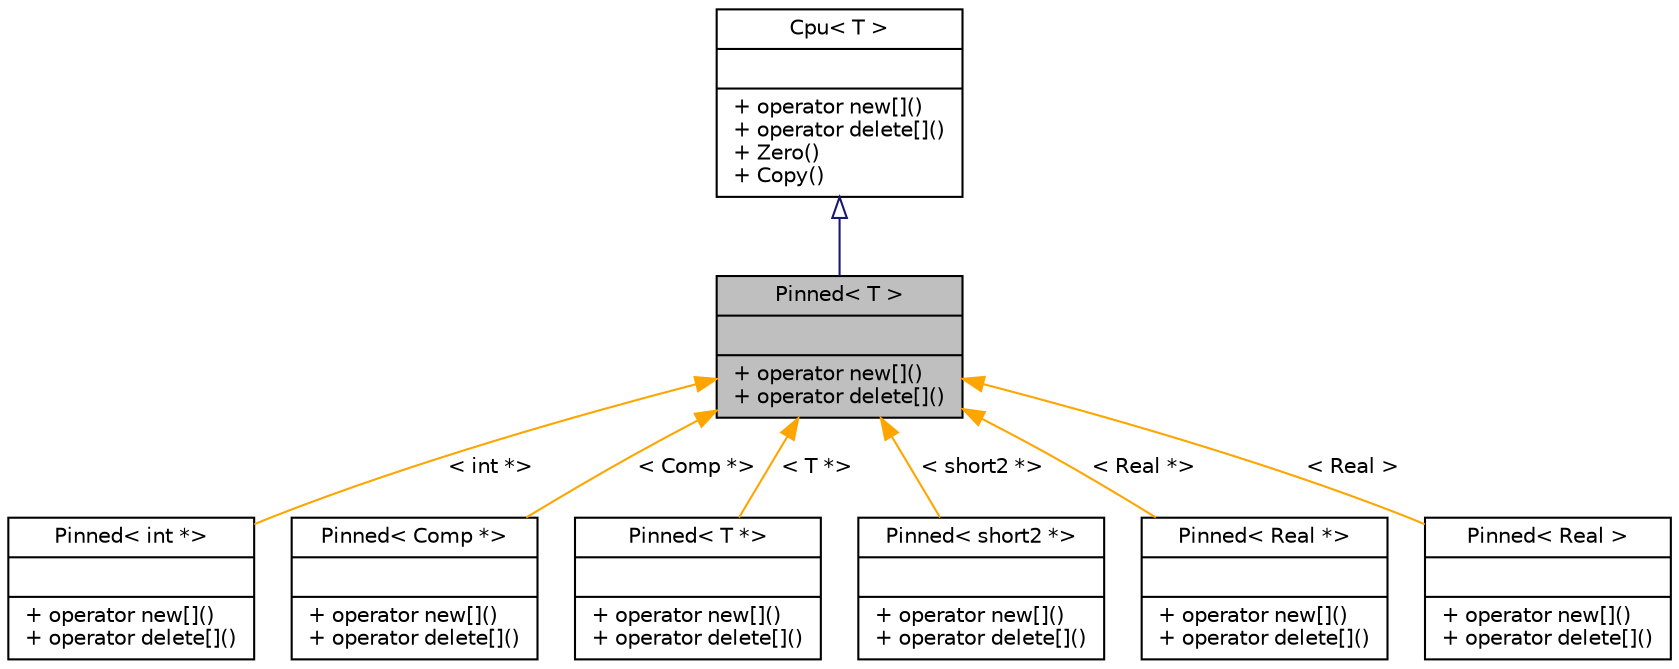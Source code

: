 digraph "Pinned&lt; T &gt;"
{
 // INTERACTIVE_SVG=YES
  bgcolor="transparent";
  edge [fontname="Helvetica",fontsize="10",labelfontname="Helvetica",labelfontsize="10"];
  node [fontname="Helvetica",fontsize="10",shape=record];
  Node0 [label="{Pinned\< T \>\n||+ operator new[]()\l+ operator delete[]()\l}",height=0.2,width=0.4,color="black", fillcolor="grey75", style="filled", fontcolor="black"];
  Node1 -> Node0 [dir="back",color="midnightblue",fontsize="10",style="solid",arrowtail="onormal",fontname="Helvetica"];
  Node1 [label="{Cpu\< T \>\n||+ operator new[]()\l+ operator delete[]()\l+ Zero()\l+ Copy()\l}",height=0.2,width=0.4,color="black",URL="$class_cpu.html"];
  Node0 -> Node2 [dir="back",color="orange",fontsize="10",style="solid",label=" \< int *\>" ,fontname="Helvetica"];
  Node2 [label="{Pinned\< int *\>\n||+ operator new[]()\l+ operator delete[]()\l}",height=0.2,width=0.4,color="black",URL="$class_pinned.html"];
  Node0 -> Node3 [dir="back",color="orange",fontsize="10",style="solid",label=" \< Comp *\>" ,fontname="Helvetica"];
  Node3 [label="{Pinned\< Comp *\>\n||+ operator new[]()\l+ operator delete[]()\l}",height=0.2,width=0.4,color="black",URL="$class_pinned.html"];
  Node0 -> Node4 [dir="back",color="orange",fontsize="10",style="solid",label=" \< T *\>" ,fontname="Helvetica"];
  Node4 [label="{Pinned\< T *\>\n||+ operator new[]()\l+ operator delete[]()\l}",height=0.2,width=0.4,color="black",URL="$class_pinned.html"];
  Node0 -> Node5 [dir="back",color="orange",fontsize="10",style="solid",label=" \< short2 *\>" ,fontname="Helvetica"];
  Node5 [label="{Pinned\< short2 *\>\n||+ operator new[]()\l+ operator delete[]()\l}",height=0.2,width=0.4,color="black",URL="$class_pinned.html"];
  Node0 -> Node6 [dir="back",color="orange",fontsize="10",style="solid",label=" \< Real *\>" ,fontname="Helvetica"];
  Node6 [label="{Pinned\< Real *\>\n||+ operator new[]()\l+ operator delete[]()\l}",height=0.2,width=0.4,color="black",URL="$class_pinned.html"];
  Node0 -> Node7 [dir="back",color="orange",fontsize="10",style="solid",label=" \< Real \>" ,fontname="Helvetica"];
  Node7 [label="{Pinned\< Real \>\n||+ operator new[]()\l+ operator delete[]()\l}",height=0.2,width=0.4,color="black",URL="$class_pinned.html"];
}
